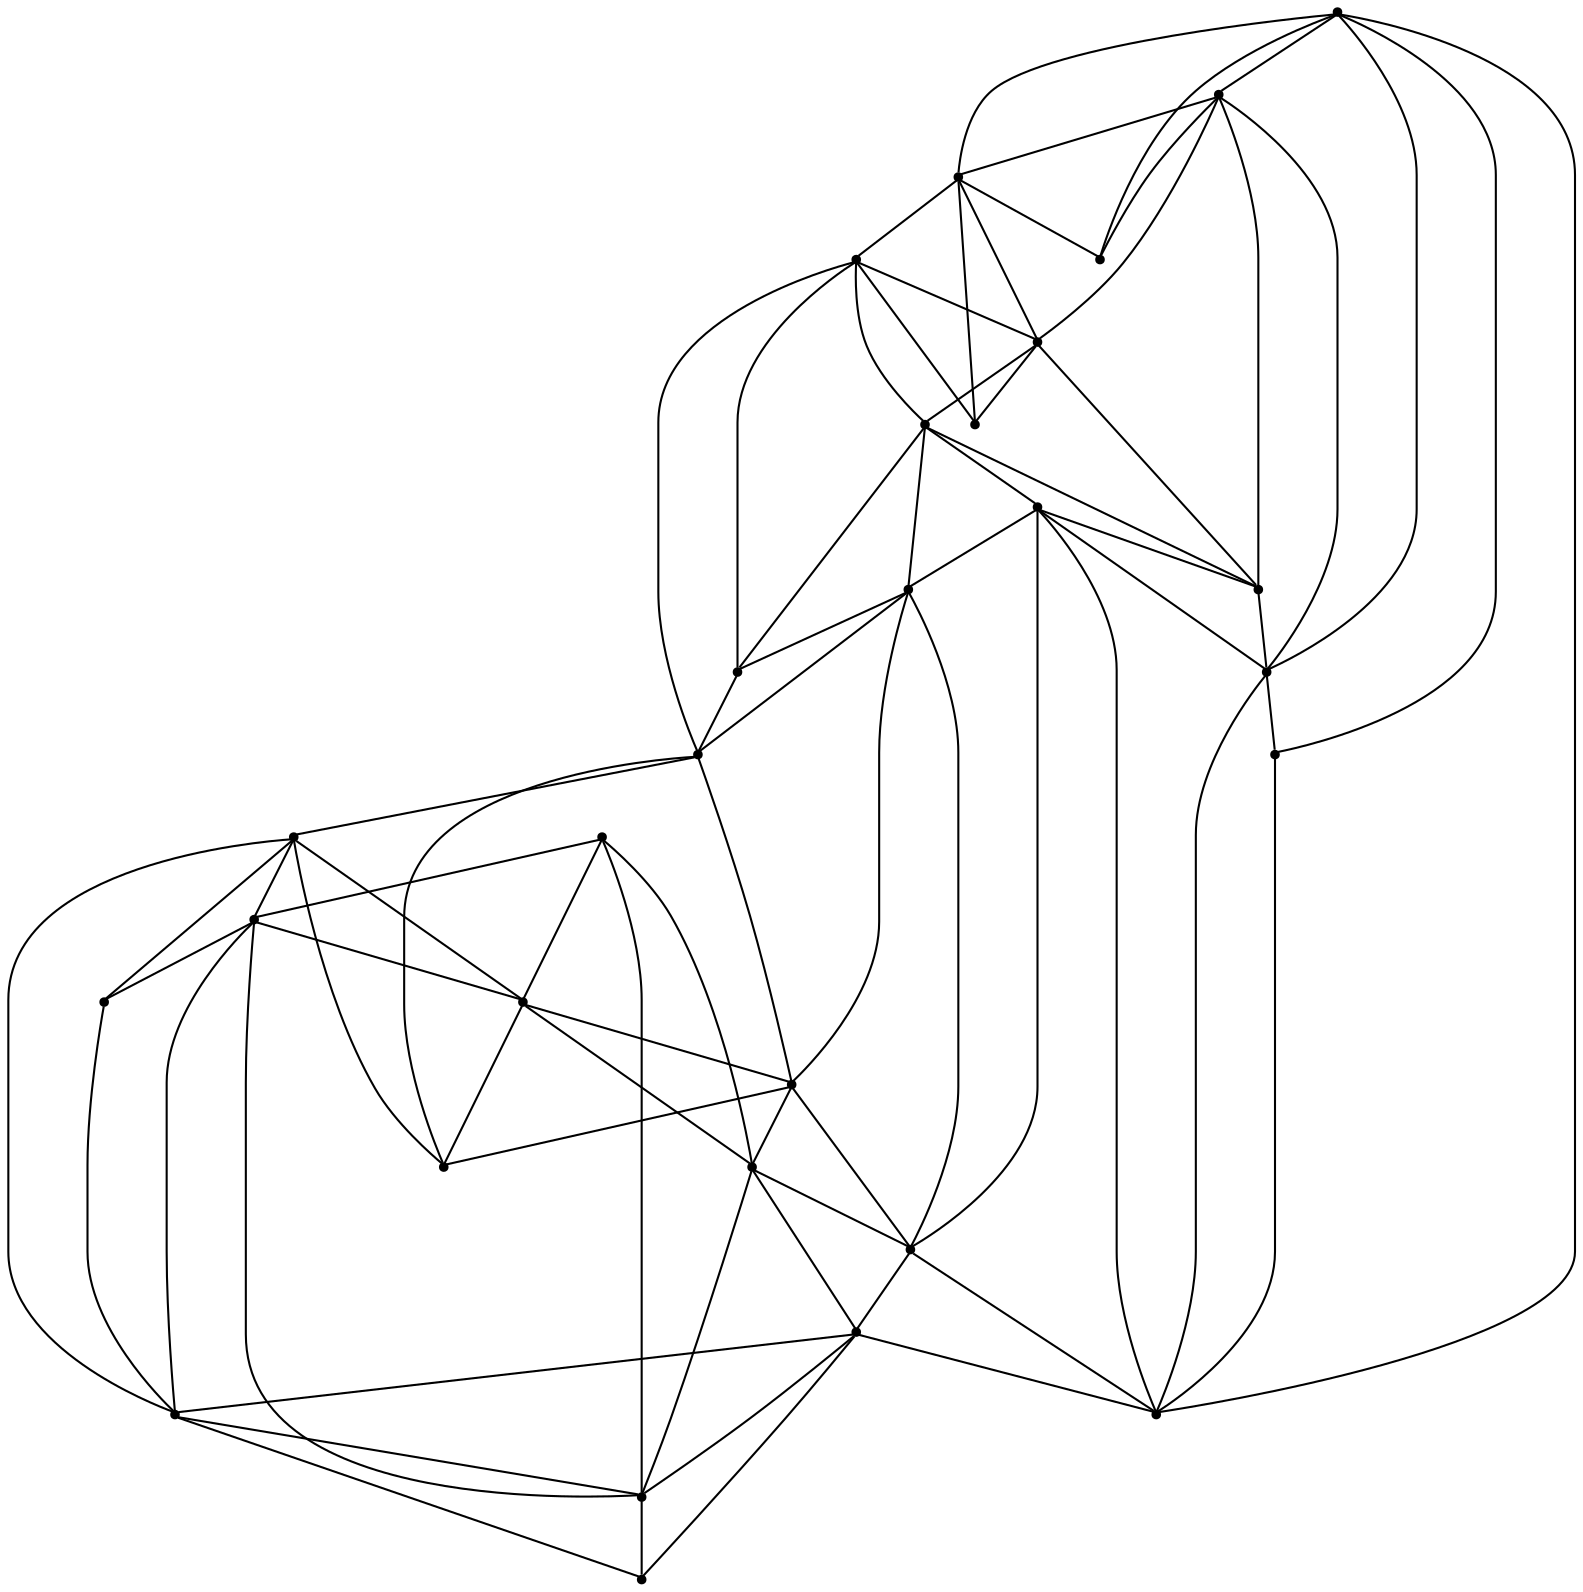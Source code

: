 graph {
  node [shape=point,comment="{\"directed\":false,\"doi\":\"10.1007/978-3-642-36763-2_13\",\"figure\":\"2\"}"]

  v0 [pos="1222.1060487246784,1303.44263296746"]
  v1 [pos="1222.1060487246784,1511.2474292408326"]
  v2 [pos="1190.116522261188,1415.3361585573275"]
  v3 [pos="1158.126804925225,1583.1844909117858"]
  v4 [pos="1126.1410959111772,1655.1168470194616"]
  v5 [pos="1062.1617884875664,1343.403611683573"]
  v6 [pos="998.1862985133982,1303.44263296746"]
  v7 [pos="966.1967720499076,1583.1844909117858"]
  v8 [pos="870.2317556122489,1367.3825262594025"]
  v9 [pos="838.2459829740435,1655.1168470194616"]
  v10 [pos="814.253949468701,1599.1704339623388"]
  v11 [pos="774.2665483021179,1303.44263296746"]
  v12 [pos="678.3015318644592,1655.1168470194616"]
  v13 [pos="654.3094347349593,1439.315073133157"]
  v14 [pos="550.3467980908376,1463.2937969429076"]
  v15 [pos="1126.1410959111772,1463.2937969429076"]
  v16 [pos="1062.1616612392518,1399.3542215944296"]
  v17 [pos="1126.1410959111772,1559.2052583924917"]
  v18 [pos="998.1862985133982,1559.2052583924917"]
  v19 [pos="1062.1617884875664,1511.2477471842974"]
  v20 [pos="998.1862985133982,1463.2937969429076"]
  v21 [pos="934.2109994117022,1511.2474292408326"]
  v22 [pos="838.2459829740436,1511.2474292408326"]
  v23 [pos="774.2665483021179,1463.2937969429076"]
  v24 [pos="774.2665483021179,1559.2052583924917"]
  v25 [pos="678.3015318644592,1463.2937969429076"]
  v26 [pos="726.2863623650328,1511.2477471842974"]
  v27 [pos="678.3015318644592,1559.2052583924917"]
  v28 [pos="654.3094347349593,1583.1844909117858"]

  v0 -- v2 [id="-1",pos="1222.1060487246784,1303.44263296746 1238.10090739266,1314.0985717757126 1214.1086193906879,1364.7193682103475 1202.112539013859,1390.027668000798 1190.116522261188,1415.3361585573275 1190.116522261188,1415.3361585573275 1190.116522261188,1415.3361585573275"]
  v14 -- v12 [id="-2",pos="550.3467980908376,1463.2937969429076 678.3015318644592,1655.1168470194616 678.3015318644592,1655.1168470194616 678.3015318644592,1655.1168470194616"]
  v13 -- v14 [id="-3",pos="654.3094347349593,1439.315073133157 626.3223767637492,1443.3114317184093 626.3223767637492,1443.3114317184093 626.3223767637492,1443.3114317184093 605.2025545029541,1446.3272650267622 568.1403006049829,1451.6190190422685 550.3467980908376,1463.2937969429076"]
  v28 -- v14 [id="-4",pos="654.3094347349593,1583.1844909117858 626.3223767637492,1563.2018077438229 626.3223767637492,1563.2018077438229 626.3223767637492,1563.2018077438229 598.3355096650113,1543.2194425193245 542.3535043270765,1503.2586545692902 542.3535043270765,1479.2797399934607 542.3535043270765,1473.3961131846263 545.7238903616633,1468.4749170511855 550.3467980908376,1463.2937969429076"]
  v13 -- v11 [id="-5",pos="654.3094347349593,1439.315073133157 668.9739758963422,1408.6807751880613 668.9739758963422,1408.6807751880613 668.9739758963422,1408.6807751880613 683.6387079301973,1378.0382743015764 712.959837233291,1316.7657359124228 748.9441336660195,1304.776215035815 757.143296288915,1302.0446987340833 765.6883104489172,1301.8714519909395 774.2665483021179,1303.44263296746"]
  v27 -- v14 [id="-6",pos="678.3015318644592,1559.2052583924917 550.3467980908376,1463.2937969429076 550.3467980908376,1463.2937969429076 550.3467980908376,1463.2937969429076"]
  v27 -- v25 [id="-7",pos="678.3015318644592,1559.2052583924917 678.3015318644592,1463.2937969429076 678.3015318644592,1463.2937969429076 678.3015318644592,1463.2937969429076"]
  v25 -- v23 [id="-8",pos="678.3015318644592,1463.2937969429076 774.2665483021179,1463.2937969429076 774.2665483021179,1463.2937969429076 774.2665483021179,1463.2937969429076"]
  v25 -- v11 [id="-10",pos="678.3015318644592,1463.2937969429076 774.2665483021179,1303.44263296746 774.2665483021179,1303.44263296746 774.2665483021179,1303.44263296746"]
  v12 -- v27 [id="-12",pos="678.3015318644592,1655.1168470194616 678.3015318644592,1559.2052583924917 678.3015318644592,1559.2052583924917 678.3015318644592,1559.2052583924917"]
  v12 -- v24 [id="-13",pos="678.3015318644592,1655.1168470194616 774.2665483021179,1559.2052583924917 774.2665483021179,1559.2052583924917 774.2665483021179,1559.2052583924917"]
  v26 -- v25 [id="-14",pos="726.2863623650328,1511.2477471842974 678.3015318644592,1463.2937969429076 678.3015318644592,1463.2937969429076 678.3015318644592,1463.2937969429076"]
  v25 -- v13 [id="-15",pos="678.3015318644592,1463.2937969429076 654.3094347349593,1439.315073133157 654.3094347349593,1439.315073133157 654.3094347349593,1439.315073133157"]
  v26 -- v27 [id="-16",pos="726.2863623650328,1511.2477471842974 678.3015318644592,1559.2052583924917 678.3015318644592,1559.2052583924917 678.3015318644592,1559.2052583924917"]
  v27 -- v28 [id="-17",pos="678.3015318644592,1559.2052583924917 654.3094347349593,1583.1844909117858 654.3094347349593,1583.1844909117858 654.3094347349593,1583.1844909117858"]
  v26 -- v24 [id="-18",pos="726.2863623650328,1511.2477471842974 774.2665483021179,1559.2052583924917 774.2665483021179,1559.2052583924917 774.2665483021179,1559.2052583924917"]
  v24 -- v10 [id="-19",pos="774.2665483021179,1559.2052583924917 814.253949468701,1599.1704339623388 814.253949468701,1599.1704339623388 814.253949468701,1599.1704339623388"]
  v26 -- v23 [id="-20",pos="726.2863623650328,1511.2477471842974 774.2665483021179,1463.2937969429076 774.2665483021179,1463.2937969429076 774.2665483021179,1463.2937969429076"]
  v23 -- v8 [id="-21",pos="774.2665483021179,1463.2937969429076 870.2317556122489,1367.3825262594025 870.2317556122489,1367.3825262594025 870.2317556122489,1367.3825262594025"]
  v24 -- v22 [id="-23",pos="774.2665483021179,1559.2052583924917 838.2459829740436,1511.2474292408326 838.2459829740436,1511.2474292408326 838.2459829740436,1511.2474292408326"]
  v24 -- v23 [id="-24",pos="774.2665483021179,1559.2052583924917 774.2665483021179,1463.2937969429076 774.2665483021179,1463.2937969429076 774.2665483021179,1463.2937969429076"]
  v23 -- v11 [id="-26",pos="774.2665483021179,1463.2937969429076 774.2665483021179,1303.44263296746 774.2665483021179,1303.44263296746 774.2665483021179,1303.44263296746"]
  v11 -- v6 [id="-29",pos="774.2665483021179,1303.44263296746 998.1862985133982,1303.44263296746 998.1862985133982,1303.44263296746 998.1862985133982,1303.44263296746"]
  v11 -- v14 [id="-30",pos="774.2665483021179,1303.44263296746 550.3467980908376,1463.2937969429076 550.3467980908376,1463.2937969429076 550.3467980908376,1463.2937969429076"]
  v10 -- v12 [id="-34",pos="814.253949468701,1599.1704339623388 784.9325656689776,1613.822604178458 784.9325656689776,1613.822604178458 784.9325656689776,1613.822604178458 755.611436365884,1628.4750923380418 696.9649785653096,1657.7798143024377 678.3015318644592,1655.1168470194616"]
  v10 -- v9 [id="-35",pos="814.253949468701,1599.1704339623388 818.2524096390667,1613.822604178458 818.2524096390667,1613.822604178458 818.2524096390667,1613.822604178458 821.2653310309817,1624.8628505319102 826.5484057271032,1644.2214741030584 838.2459829740435,1655.1168470194616"]
  v9 -- v4 [id="-36",pos="838.2459829740435,1655.1168470194616 1126.1410959111772,1655.1168470194616 1126.1410959111772,1655.1168470194616 1126.1410959111772,1655.1168470194616"]
  v9 -- v12 [id="-37",pos="838.2459829740435,1655.1168470194616 678.3015318644592,1655.1168470194616 678.3015318644592,1655.1168470194616 678.3015318644592,1655.1168470194616"]
  v22 -- v23 [id="-39",pos="838.2459829740436,1511.2474292408326 774.2665483021179,1463.2937969429076 774.2665483021179,1463.2937969429076 774.2665483021179,1463.2937969429076"]
  v22 -- v21 [id="-40",pos="838.2459829740436,1511.2474292408326 934.2109994117022,1511.2474292408326 934.2109994117022,1511.2474292408326 934.2109994117022,1511.2474292408326"]
  v22 -- v9 [id="-41",pos="838.2459829740436,1511.2474292408326 838.2459829740435,1655.1168470194616 838.2459829740435,1655.1168470194616 838.2459829740435,1655.1168470194616"]
  v8 -- v11 [id="-42",pos="870.2317556122489,1367.3825262594025 848.9078647706737,1348.7334251597947 848.9078647706737,1348.7334251597947 848.9078647706737,1348.7334251597947 832.4422457450607,1334.3332536585613 803.2599422703877,1308.8137448116915 774.2665483021179,1303.44263296746"]
  v8 -- v21 [id="-43",pos="870.2317556122489,1367.3825262594025 934.2109994117022,1511.2474292408326 934.2109994117022,1511.2474292408326 934.2109994117022,1511.2474292408326"]
  v8 -- v20 [id="-44",pos="870.2317556122489,1367.3825262594025 998.1862985133982,1463.2937969429076 998.1862985133982,1463.2937969429076 998.1862985133982,1463.2937969429076"]
  v20 -- v19 [id="-45",pos="998.1862985133982,1463.2937969429076 1062.1617884875664,1511.2477471842974 1062.1617884875664,1511.2477471842974 1062.1617884875664,1511.2477471842974"]
  v8 -- v22 [id="-46",pos="870.2317556122489,1367.3825262594025 838.2459829740436,1511.2474292408326 838.2459829740436,1511.2474292408326 838.2459829740436,1511.2474292408326"]
  v22 -- v10 [id="-47",pos="838.2459829740436,1511.2474292408326 814.253949468701,1599.1704339623388 814.253949468701,1599.1704339623388 814.253949468701,1599.1704339623388"]
  v8 -- v6 [id="-48",pos="870.2317556122489,1367.3825262594025 886.2305589779876,1351.3963924427708 886.2305589779876,1351.3963924427708 886.2305589779876,1351.3963924427708 902.2212820757395,1335.4145190685658 934.2109994117022,1303.44263296746 966.2007803718224,1299.4462107935146 977.0668247511057,1298.0887339441765 987.9323846367017,1299.95897441211 998.1862985133982,1303.44263296746"]
  v18 -- v4 [id="-50",pos="998.1862985133982,1559.2052583924917 1126.1410959111772,1655.1168470194616 1126.1410959111772,1655.1168470194616 1126.1410959111772,1655.1168470194616"]
  v21 -- v9 [id="-51",pos="934.2109994117022,1511.2474292408326 838.2459829740435,1655.1168470194616 838.2459829740435,1655.1168470194616 838.2459829740435,1655.1168470194616"]
  v7 -- v9 [id="-52",pos="966.1967720499076,1583.1844909117858 944.8728175841751,1600.5038252646152 944.8728175841751,1600.5038252646152 944.8728175841751,1600.5038252646152 923.5491812392294,1617.8191535297892 880.8975821066365,1652.4540069138714 855.5751674705381,1655.1168470194616 849.331459760978,1655.7733417828877 844.1409475554693,1654.48697382262 838.2459829740435,1655.1168470194616"]
  v18 -- v20 [id="-53",pos="998.1862985133982,1559.2052583924917 998.1862985133982,1463.2937969429076 998.1862985133982,1463.2937969429076 998.1862985133982,1463.2937969429076"]
  v20 -- v16 [id="-54",pos="998.1862985133982,1463.2937969429076 1062.1616612392518,1399.3542215944296 1062.1616612392518,1399.3542215944296 1062.1616612392518,1399.3542215944296"]
  v6 -- v20 [id="-55",pos="998.1862985133982,1303.44263296746 998.1862985133982,1463.2937969429076 998.1862985133982,1463.2937969429076 998.1862985133982,1463.2937969429076"]
  v6 -- v0 [id="-56",pos="998.1862985133982,1303.44263296746 1222.1060487246784,1303.44263296746 1222.1060487246784,1303.44263296746 1222.1060487246784,1303.44263296746"]
  v6 -- v16 [id="-57",pos="998.1862985133982,1303.44263296746 1062.1616612392518,1399.3542215944296 1062.1616612392518,1399.3542215944296 1062.1616612392518,1399.3542215944296"]
  v7 -- v4 [id="-61",pos="966.1967720499076,1583.1844909117858 998.1904977077851,1600.5038252646152 998.1904977077851,1600.5038252646152 998.1904977077851,1600.5038252646152 1030.176015849361,1617.8191535297892 1094.1554505212864,1652.4540069138714 1126.1410959111772,1655.1168470194616"]
  v5 -- v6 [id="-62",pos="1062.1617884875664,1343.403611683573 1046.1708745173423,1331.4180968946207 1046.1708745173423,1331.4180968946207 1046.1708745173423,1331.4180968946207 1035.6090380390026,1323.5010929634846 1018.0747671169496,1310.356388762091 998.1862985133982,1303.44263296746"]
  v18 -- v7 [id="-63",pos="998.1862985133982,1559.2052583924917 966.1967720499076,1583.1844909117858 966.1967720499076,1583.1844909117858 966.1967720499076,1583.1844909117858"]
  v17 -- v3 [id="-64",pos="1126.1410959111772,1559.2052583924917 1158.126804925225,1583.1844909117858 1158.126804925225,1583.1844909117858 1158.126804925225,1583.1844909117858"]
  v19 -- v15 [id="-65",pos="1062.1617884875664,1511.2477471842974 1126.1410959111772,1463.2937969429076 1126.1410959111772,1463.2937969429076 1126.1410959111772,1463.2937969429076"]
  v15 -- v2 [id="-66",pos="1126.1410959111772,1463.2937969429076 1190.116522261188,1415.3361585573275 1190.116522261188,1415.3361585573275 1190.116522261188,1415.3361585573275"]
  v19 -- v16 [id="-67",pos="1062.1617884875664,1511.2477471842974 1062.1616612392518,1399.3542215944296 1062.1616612392518,1399.3542215944296 1062.1616612392518,1399.3542215944296"]
  v16 -- v5 [id="-68",pos="1062.1616612392518,1399.3542215944296 1062.1617884875664,1343.403611683573 1062.1617884875664,1343.403611683573 1062.1617884875664,1343.403611683573"]
  v16 -- v15 [id="-70",pos="1062.1616612392518,1399.3542215944296 1126.1410959111772,1463.2937969429076 1126.1410959111772,1463.2937969429076 1126.1410959111772,1463.2937969429076"]
  v5 -- v0 [id="-71",pos="1062.1617884875664,1343.403611683573 1095.4855771554128,1330.0845148262656 1095.4855771554128,1330.0845148262656 1095.4855771554128,1330.0845148262656 1128.8054211255019,1316.7657359124228 1195.449308260067,1290.119657199883 1222.1060487246784,1303.44263296746"]
  v4 -- v17 [id="-73",pos="1126.1410959111772,1655.1168470194616 1126.1410959111772,1559.2052583924917 1126.1410959111772,1559.2052583924917 1126.1410959111772,1559.2052583924917"]
  v17 -- v18 [id="-74",pos="1126.1410959111772,1559.2052583924917 998.1862985133982,1559.2052583924917 998.1862985133982,1559.2052583924917 998.1862985133982,1559.2052583924917"]
  v17 -- v1 [id="-76",pos="1126.1410959111772,1559.2052583924917 1222.1060487246784,1511.2474292408326 1222.1060487246784,1511.2474292408326 1222.1060487246784,1511.2474292408326"]
  v15 -- v17 [id="-77",pos="1126.1410959111772,1463.2937969429076 1126.1410959111772,1559.2052583924917 1126.1410959111772,1559.2052583924917 1126.1410959111772,1559.2052583924917"]
  v15 -- v1 [id="-78",pos="1126.1410959111772,1463.2937969429076 1222.1060487246784,1511.2474292408326 1222.1060487246784,1511.2474292408326 1222.1060487246784,1511.2474292408326"]
  v3 -- v4 [id="-80",pos="1158.126804925225,1583.1844909117858 1158.13081324714,1600.5038252646152 1158.13081324714,1600.5038252646152 1158.13081324714,1600.5038252646152 1158.13081324714,1617.8191535297892 1158.13081324714,1652.4540069138714 1126.1410959111772,1655.1168470194616"]
  v3 -- v1 [id="-81",pos="1158.126804925225,1583.1844909117858 1174.1256719151213,1575.1913286204306 1174.1256719151213,1575.1913286204306 1174.1256719151213,1575.1913286204306 1190.1205305831027,1567.198357095154 1222.1060487246784,1551.212414044601 1227.4390255960298,1523.2411469711744 1228.1861297311882,1519.3190485173136 1228.4093596375287,1515.1612863203004 1222.1060487246784,1511.2474292408326"]
  v1 -- v0 [id="-82",pos="1222.1060487246784,1511.2474292408326 1222.1060487246784,1303.44263296746 1222.1060487246784,1303.44263296746 1222.1060487246784,1303.44263296746"]
  v1 -- v4 [id="-83",pos="1222.1060487246784,1511.2474292408326 1126.1410959111772,1655.1168470194616 1126.1410959111772,1655.1168470194616 1126.1410959111772,1655.1168470194616"]
  v0 -- v16 [id="-84",pos="1222.1060487246784,1303.44263296746 1062.1616612392518,1399.3542215944296 1062.1616612392518,1399.3542215944296 1062.1616612392518,1399.3542215944296"]
  v0 -- v15 [id="-86",pos="1222.1060487246784,1303.44263296746 1126.1410959111772,1463.2937969429076 1126.1410959111772,1463.2937969429076 1126.1410959111772,1463.2937969429076"]
  v28 -- v12 [id="-90",pos="654.3094347349593,1583.1844909117858 651.6489269700771,1600.5038252646152 651.6489269700771,1600.5038252646152 651.6489269700771,1600.5038252646152 648.9803389372081,1617.8191535297892 643.6514976360864,1652.4540069138714 678.3015318644592,1655.1168470194616"]
  v14 -- v25 [id="-91",pos="550.3467980908376,1463.2937969429076 678.3015318644592,1463.2937969429076 678.3015318644592,1463.2937969429076 678.3015318644592,1463.2937969429076"]
  v27 -- v24 [id="-95",pos="678.3015318644592,1559.2052583924917 774.2665483021179,1559.2052583924917 774.2665483021179,1559.2052583924917 774.2665483021179,1559.2052583924917"]
  v1 -- v2 [id="-96",pos="1222.1060487246784,1511.2474292408326 1226.9983796169977,1484.4525239127763 1209.9493877772613,1452.4993290691693 1200.7822851314181,1435.318460193133 1190.1205305831027,1415.3401646449827 1200.7822851314181,1435.318460193133 1200.7822851314181,1435.318460193133 1190.116522261188,1415.3361585573275 1190.116522261188,1415.3361585573275 1190.116522261188,1415.3361585573275"]
  v20 -- v21 [id="-100",pos="998.1862985133982,1463.2937969429076 934.2109994117022,1511.2474292408326 934.2109994117022,1511.2474292408326 934.2109994117022,1511.2474292408326"]
  v21 -- v18 [id="-104",pos="934.2109994117022,1511.2474292408326 998.1862985133982,1559.2052583924917 998.1862985133982,1559.2052583924917 998.1862985133982,1559.2052583924917"]
  v19 -- v17 [id="-109",pos="1062.1617884875664,1511.2477471842974 1126.1410959111772,1559.2052583924917 1126.1410959111772,1559.2052583924917 1126.1410959111772,1559.2052583924917"]
  v19 -- v18 [id="-113",pos="1062.1617884875664,1511.2477471842974 998.1862985133982,1559.2052583924917 998.1862985133982,1559.2052583924917 998.1862985133982,1559.2052583924917"]
  v21 -- v7 [id="-114",pos="934.2109994117022,1511.2474292408326 966.1967720499076,1583.1844909117858 966.1967720499076,1583.1844909117858 966.1967720499076,1583.1844909117858"]
}